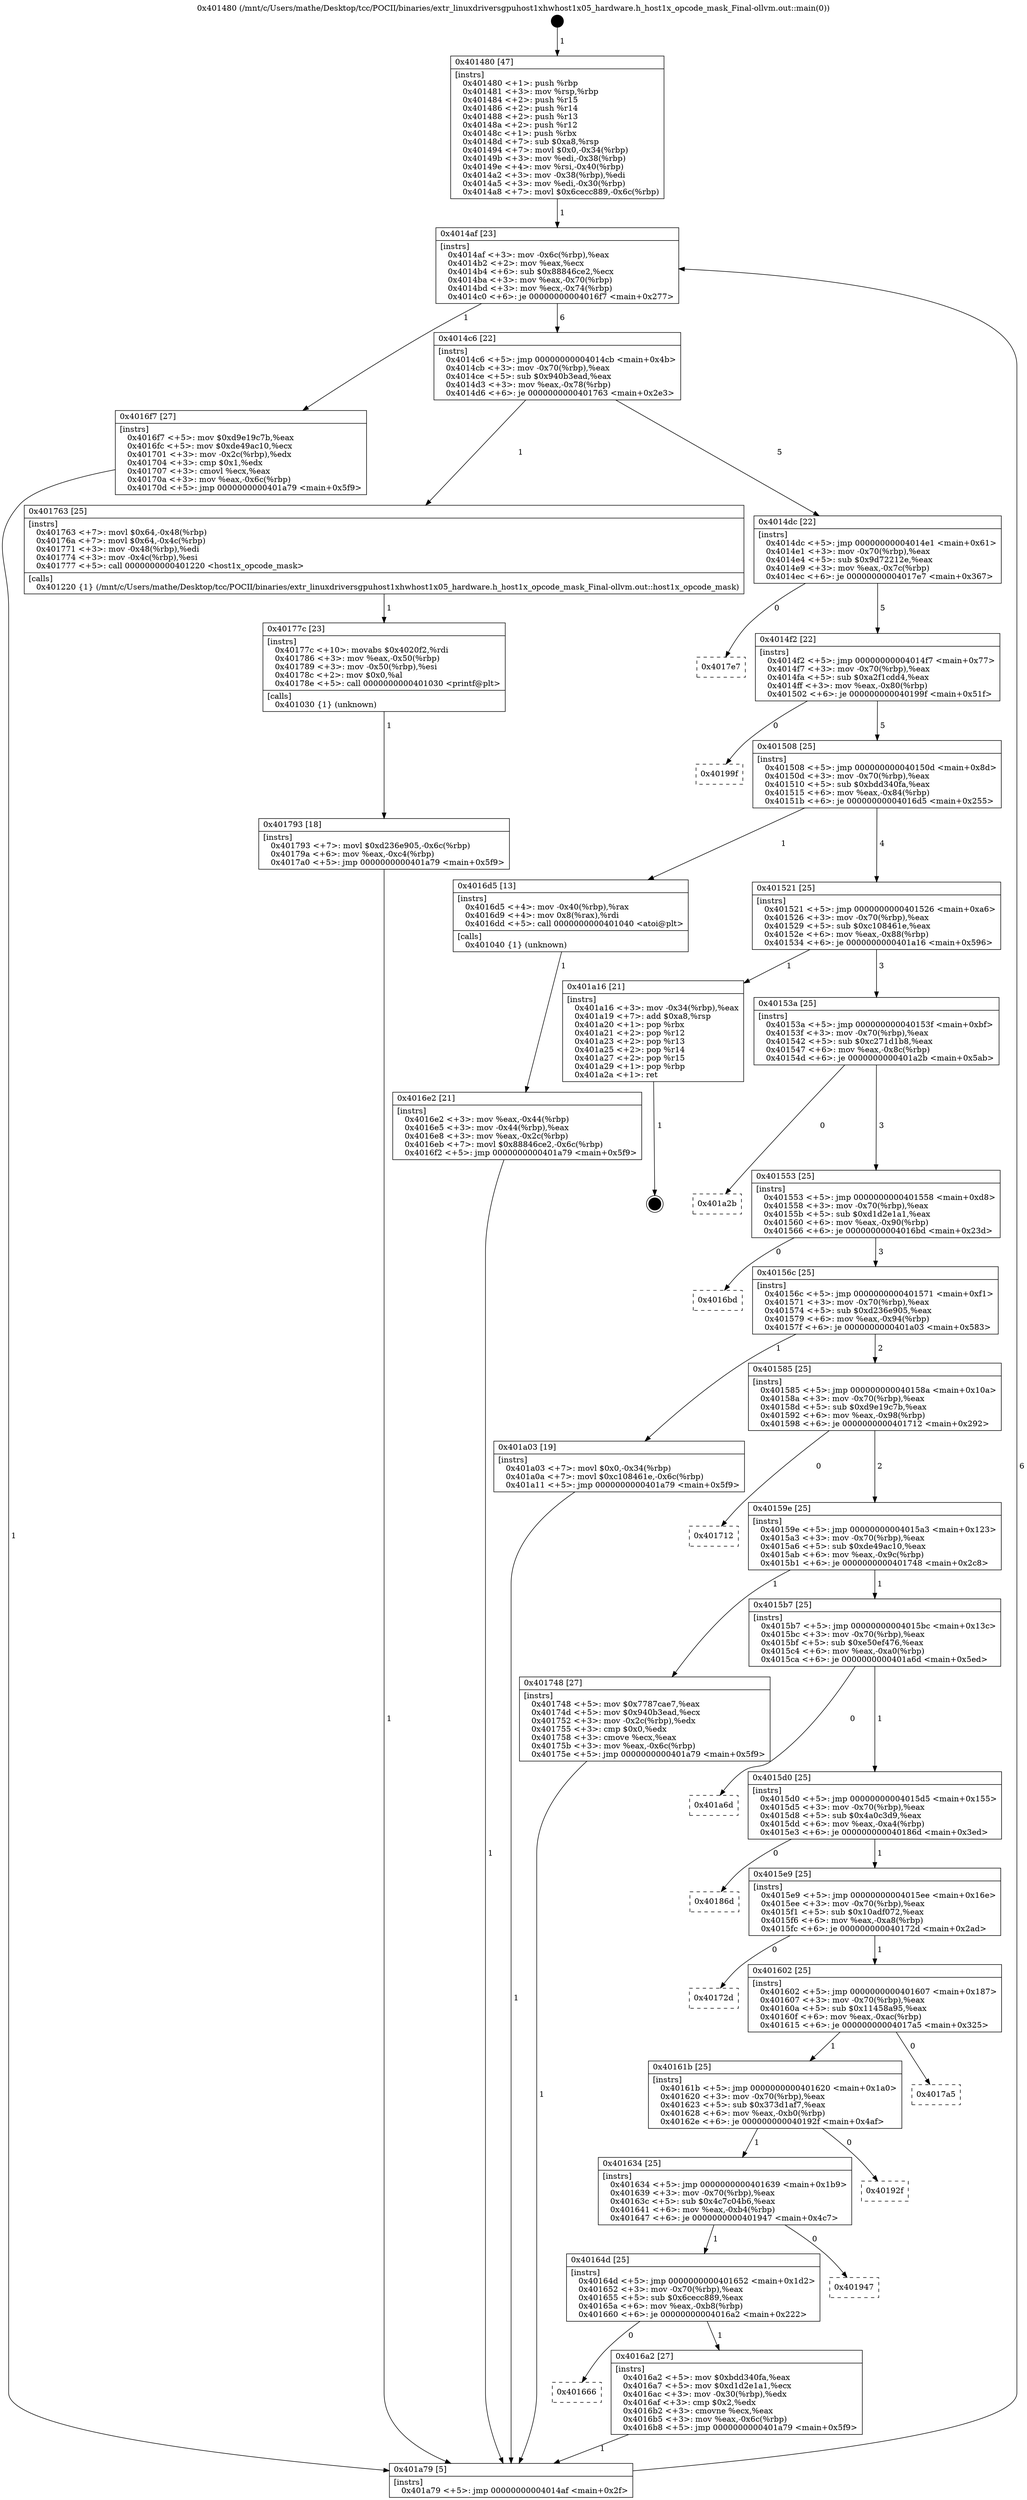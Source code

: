 digraph "0x401480" {
  label = "0x401480 (/mnt/c/Users/mathe/Desktop/tcc/POCII/binaries/extr_linuxdriversgpuhost1xhwhost1x05_hardware.h_host1x_opcode_mask_Final-ollvm.out::main(0))"
  labelloc = "t"
  node[shape=record]

  Entry [label="",width=0.3,height=0.3,shape=circle,fillcolor=black,style=filled]
  "0x4014af" [label="{
     0x4014af [23]\l
     | [instrs]\l
     &nbsp;&nbsp;0x4014af \<+3\>: mov -0x6c(%rbp),%eax\l
     &nbsp;&nbsp;0x4014b2 \<+2\>: mov %eax,%ecx\l
     &nbsp;&nbsp;0x4014b4 \<+6\>: sub $0x88846ce2,%ecx\l
     &nbsp;&nbsp;0x4014ba \<+3\>: mov %eax,-0x70(%rbp)\l
     &nbsp;&nbsp;0x4014bd \<+3\>: mov %ecx,-0x74(%rbp)\l
     &nbsp;&nbsp;0x4014c0 \<+6\>: je 00000000004016f7 \<main+0x277\>\l
  }"]
  "0x4016f7" [label="{
     0x4016f7 [27]\l
     | [instrs]\l
     &nbsp;&nbsp;0x4016f7 \<+5\>: mov $0xd9e19c7b,%eax\l
     &nbsp;&nbsp;0x4016fc \<+5\>: mov $0xde49ac10,%ecx\l
     &nbsp;&nbsp;0x401701 \<+3\>: mov -0x2c(%rbp),%edx\l
     &nbsp;&nbsp;0x401704 \<+3\>: cmp $0x1,%edx\l
     &nbsp;&nbsp;0x401707 \<+3\>: cmovl %ecx,%eax\l
     &nbsp;&nbsp;0x40170a \<+3\>: mov %eax,-0x6c(%rbp)\l
     &nbsp;&nbsp;0x40170d \<+5\>: jmp 0000000000401a79 \<main+0x5f9\>\l
  }"]
  "0x4014c6" [label="{
     0x4014c6 [22]\l
     | [instrs]\l
     &nbsp;&nbsp;0x4014c6 \<+5\>: jmp 00000000004014cb \<main+0x4b\>\l
     &nbsp;&nbsp;0x4014cb \<+3\>: mov -0x70(%rbp),%eax\l
     &nbsp;&nbsp;0x4014ce \<+5\>: sub $0x940b3ead,%eax\l
     &nbsp;&nbsp;0x4014d3 \<+3\>: mov %eax,-0x78(%rbp)\l
     &nbsp;&nbsp;0x4014d6 \<+6\>: je 0000000000401763 \<main+0x2e3\>\l
  }"]
  Exit [label="",width=0.3,height=0.3,shape=circle,fillcolor=black,style=filled,peripheries=2]
  "0x401763" [label="{
     0x401763 [25]\l
     | [instrs]\l
     &nbsp;&nbsp;0x401763 \<+7\>: movl $0x64,-0x48(%rbp)\l
     &nbsp;&nbsp;0x40176a \<+7\>: movl $0x64,-0x4c(%rbp)\l
     &nbsp;&nbsp;0x401771 \<+3\>: mov -0x48(%rbp),%edi\l
     &nbsp;&nbsp;0x401774 \<+3\>: mov -0x4c(%rbp),%esi\l
     &nbsp;&nbsp;0x401777 \<+5\>: call 0000000000401220 \<host1x_opcode_mask\>\l
     | [calls]\l
     &nbsp;&nbsp;0x401220 \{1\} (/mnt/c/Users/mathe/Desktop/tcc/POCII/binaries/extr_linuxdriversgpuhost1xhwhost1x05_hardware.h_host1x_opcode_mask_Final-ollvm.out::host1x_opcode_mask)\l
  }"]
  "0x4014dc" [label="{
     0x4014dc [22]\l
     | [instrs]\l
     &nbsp;&nbsp;0x4014dc \<+5\>: jmp 00000000004014e1 \<main+0x61\>\l
     &nbsp;&nbsp;0x4014e1 \<+3\>: mov -0x70(%rbp),%eax\l
     &nbsp;&nbsp;0x4014e4 \<+5\>: sub $0x9d72212e,%eax\l
     &nbsp;&nbsp;0x4014e9 \<+3\>: mov %eax,-0x7c(%rbp)\l
     &nbsp;&nbsp;0x4014ec \<+6\>: je 00000000004017e7 \<main+0x367\>\l
  }"]
  "0x401793" [label="{
     0x401793 [18]\l
     | [instrs]\l
     &nbsp;&nbsp;0x401793 \<+7\>: movl $0xd236e905,-0x6c(%rbp)\l
     &nbsp;&nbsp;0x40179a \<+6\>: mov %eax,-0xc4(%rbp)\l
     &nbsp;&nbsp;0x4017a0 \<+5\>: jmp 0000000000401a79 \<main+0x5f9\>\l
  }"]
  "0x4017e7" [label="{
     0x4017e7\l
  }", style=dashed]
  "0x4014f2" [label="{
     0x4014f2 [22]\l
     | [instrs]\l
     &nbsp;&nbsp;0x4014f2 \<+5\>: jmp 00000000004014f7 \<main+0x77\>\l
     &nbsp;&nbsp;0x4014f7 \<+3\>: mov -0x70(%rbp),%eax\l
     &nbsp;&nbsp;0x4014fa \<+5\>: sub $0xa2f1cdd4,%eax\l
     &nbsp;&nbsp;0x4014ff \<+3\>: mov %eax,-0x80(%rbp)\l
     &nbsp;&nbsp;0x401502 \<+6\>: je 000000000040199f \<main+0x51f\>\l
  }"]
  "0x40177c" [label="{
     0x40177c [23]\l
     | [instrs]\l
     &nbsp;&nbsp;0x40177c \<+10\>: movabs $0x4020f2,%rdi\l
     &nbsp;&nbsp;0x401786 \<+3\>: mov %eax,-0x50(%rbp)\l
     &nbsp;&nbsp;0x401789 \<+3\>: mov -0x50(%rbp),%esi\l
     &nbsp;&nbsp;0x40178c \<+2\>: mov $0x0,%al\l
     &nbsp;&nbsp;0x40178e \<+5\>: call 0000000000401030 \<printf@plt\>\l
     | [calls]\l
     &nbsp;&nbsp;0x401030 \{1\} (unknown)\l
  }"]
  "0x40199f" [label="{
     0x40199f\l
  }", style=dashed]
  "0x401508" [label="{
     0x401508 [25]\l
     | [instrs]\l
     &nbsp;&nbsp;0x401508 \<+5\>: jmp 000000000040150d \<main+0x8d\>\l
     &nbsp;&nbsp;0x40150d \<+3\>: mov -0x70(%rbp),%eax\l
     &nbsp;&nbsp;0x401510 \<+5\>: sub $0xbdd340fa,%eax\l
     &nbsp;&nbsp;0x401515 \<+6\>: mov %eax,-0x84(%rbp)\l
     &nbsp;&nbsp;0x40151b \<+6\>: je 00000000004016d5 \<main+0x255\>\l
  }"]
  "0x4016e2" [label="{
     0x4016e2 [21]\l
     | [instrs]\l
     &nbsp;&nbsp;0x4016e2 \<+3\>: mov %eax,-0x44(%rbp)\l
     &nbsp;&nbsp;0x4016e5 \<+3\>: mov -0x44(%rbp),%eax\l
     &nbsp;&nbsp;0x4016e8 \<+3\>: mov %eax,-0x2c(%rbp)\l
     &nbsp;&nbsp;0x4016eb \<+7\>: movl $0x88846ce2,-0x6c(%rbp)\l
     &nbsp;&nbsp;0x4016f2 \<+5\>: jmp 0000000000401a79 \<main+0x5f9\>\l
  }"]
  "0x4016d5" [label="{
     0x4016d5 [13]\l
     | [instrs]\l
     &nbsp;&nbsp;0x4016d5 \<+4\>: mov -0x40(%rbp),%rax\l
     &nbsp;&nbsp;0x4016d9 \<+4\>: mov 0x8(%rax),%rdi\l
     &nbsp;&nbsp;0x4016dd \<+5\>: call 0000000000401040 \<atoi@plt\>\l
     | [calls]\l
     &nbsp;&nbsp;0x401040 \{1\} (unknown)\l
  }"]
  "0x401521" [label="{
     0x401521 [25]\l
     | [instrs]\l
     &nbsp;&nbsp;0x401521 \<+5\>: jmp 0000000000401526 \<main+0xa6\>\l
     &nbsp;&nbsp;0x401526 \<+3\>: mov -0x70(%rbp),%eax\l
     &nbsp;&nbsp;0x401529 \<+5\>: sub $0xc108461e,%eax\l
     &nbsp;&nbsp;0x40152e \<+6\>: mov %eax,-0x88(%rbp)\l
     &nbsp;&nbsp;0x401534 \<+6\>: je 0000000000401a16 \<main+0x596\>\l
  }"]
  "0x401480" [label="{
     0x401480 [47]\l
     | [instrs]\l
     &nbsp;&nbsp;0x401480 \<+1\>: push %rbp\l
     &nbsp;&nbsp;0x401481 \<+3\>: mov %rsp,%rbp\l
     &nbsp;&nbsp;0x401484 \<+2\>: push %r15\l
     &nbsp;&nbsp;0x401486 \<+2\>: push %r14\l
     &nbsp;&nbsp;0x401488 \<+2\>: push %r13\l
     &nbsp;&nbsp;0x40148a \<+2\>: push %r12\l
     &nbsp;&nbsp;0x40148c \<+1\>: push %rbx\l
     &nbsp;&nbsp;0x40148d \<+7\>: sub $0xa8,%rsp\l
     &nbsp;&nbsp;0x401494 \<+7\>: movl $0x0,-0x34(%rbp)\l
     &nbsp;&nbsp;0x40149b \<+3\>: mov %edi,-0x38(%rbp)\l
     &nbsp;&nbsp;0x40149e \<+4\>: mov %rsi,-0x40(%rbp)\l
     &nbsp;&nbsp;0x4014a2 \<+3\>: mov -0x38(%rbp),%edi\l
     &nbsp;&nbsp;0x4014a5 \<+3\>: mov %edi,-0x30(%rbp)\l
     &nbsp;&nbsp;0x4014a8 \<+7\>: movl $0x6cecc889,-0x6c(%rbp)\l
  }"]
  "0x401a16" [label="{
     0x401a16 [21]\l
     | [instrs]\l
     &nbsp;&nbsp;0x401a16 \<+3\>: mov -0x34(%rbp),%eax\l
     &nbsp;&nbsp;0x401a19 \<+7\>: add $0xa8,%rsp\l
     &nbsp;&nbsp;0x401a20 \<+1\>: pop %rbx\l
     &nbsp;&nbsp;0x401a21 \<+2\>: pop %r12\l
     &nbsp;&nbsp;0x401a23 \<+2\>: pop %r13\l
     &nbsp;&nbsp;0x401a25 \<+2\>: pop %r14\l
     &nbsp;&nbsp;0x401a27 \<+2\>: pop %r15\l
     &nbsp;&nbsp;0x401a29 \<+1\>: pop %rbp\l
     &nbsp;&nbsp;0x401a2a \<+1\>: ret\l
  }"]
  "0x40153a" [label="{
     0x40153a [25]\l
     | [instrs]\l
     &nbsp;&nbsp;0x40153a \<+5\>: jmp 000000000040153f \<main+0xbf\>\l
     &nbsp;&nbsp;0x40153f \<+3\>: mov -0x70(%rbp),%eax\l
     &nbsp;&nbsp;0x401542 \<+5\>: sub $0xc271d1b8,%eax\l
     &nbsp;&nbsp;0x401547 \<+6\>: mov %eax,-0x8c(%rbp)\l
     &nbsp;&nbsp;0x40154d \<+6\>: je 0000000000401a2b \<main+0x5ab\>\l
  }"]
  "0x401a79" [label="{
     0x401a79 [5]\l
     | [instrs]\l
     &nbsp;&nbsp;0x401a79 \<+5\>: jmp 00000000004014af \<main+0x2f\>\l
  }"]
  "0x401a2b" [label="{
     0x401a2b\l
  }", style=dashed]
  "0x401553" [label="{
     0x401553 [25]\l
     | [instrs]\l
     &nbsp;&nbsp;0x401553 \<+5\>: jmp 0000000000401558 \<main+0xd8\>\l
     &nbsp;&nbsp;0x401558 \<+3\>: mov -0x70(%rbp),%eax\l
     &nbsp;&nbsp;0x40155b \<+5\>: sub $0xd1d2e1a1,%eax\l
     &nbsp;&nbsp;0x401560 \<+6\>: mov %eax,-0x90(%rbp)\l
     &nbsp;&nbsp;0x401566 \<+6\>: je 00000000004016bd \<main+0x23d\>\l
  }"]
  "0x401666" [label="{
     0x401666\l
  }", style=dashed]
  "0x4016bd" [label="{
     0x4016bd\l
  }", style=dashed]
  "0x40156c" [label="{
     0x40156c [25]\l
     | [instrs]\l
     &nbsp;&nbsp;0x40156c \<+5\>: jmp 0000000000401571 \<main+0xf1\>\l
     &nbsp;&nbsp;0x401571 \<+3\>: mov -0x70(%rbp),%eax\l
     &nbsp;&nbsp;0x401574 \<+5\>: sub $0xd236e905,%eax\l
     &nbsp;&nbsp;0x401579 \<+6\>: mov %eax,-0x94(%rbp)\l
     &nbsp;&nbsp;0x40157f \<+6\>: je 0000000000401a03 \<main+0x583\>\l
  }"]
  "0x4016a2" [label="{
     0x4016a2 [27]\l
     | [instrs]\l
     &nbsp;&nbsp;0x4016a2 \<+5\>: mov $0xbdd340fa,%eax\l
     &nbsp;&nbsp;0x4016a7 \<+5\>: mov $0xd1d2e1a1,%ecx\l
     &nbsp;&nbsp;0x4016ac \<+3\>: mov -0x30(%rbp),%edx\l
     &nbsp;&nbsp;0x4016af \<+3\>: cmp $0x2,%edx\l
     &nbsp;&nbsp;0x4016b2 \<+3\>: cmovne %ecx,%eax\l
     &nbsp;&nbsp;0x4016b5 \<+3\>: mov %eax,-0x6c(%rbp)\l
     &nbsp;&nbsp;0x4016b8 \<+5\>: jmp 0000000000401a79 \<main+0x5f9\>\l
  }"]
  "0x401a03" [label="{
     0x401a03 [19]\l
     | [instrs]\l
     &nbsp;&nbsp;0x401a03 \<+7\>: movl $0x0,-0x34(%rbp)\l
     &nbsp;&nbsp;0x401a0a \<+7\>: movl $0xc108461e,-0x6c(%rbp)\l
     &nbsp;&nbsp;0x401a11 \<+5\>: jmp 0000000000401a79 \<main+0x5f9\>\l
  }"]
  "0x401585" [label="{
     0x401585 [25]\l
     | [instrs]\l
     &nbsp;&nbsp;0x401585 \<+5\>: jmp 000000000040158a \<main+0x10a\>\l
     &nbsp;&nbsp;0x40158a \<+3\>: mov -0x70(%rbp),%eax\l
     &nbsp;&nbsp;0x40158d \<+5\>: sub $0xd9e19c7b,%eax\l
     &nbsp;&nbsp;0x401592 \<+6\>: mov %eax,-0x98(%rbp)\l
     &nbsp;&nbsp;0x401598 \<+6\>: je 0000000000401712 \<main+0x292\>\l
  }"]
  "0x40164d" [label="{
     0x40164d [25]\l
     | [instrs]\l
     &nbsp;&nbsp;0x40164d \<+5\>: jmp 0000000000401652 \<main+0x1d2\>\l
     &nbsp;&nbsp;0x401652 \<+3\>: mov -0x70(%rbp),%eax\l
     &nbsp;&nbsp;0x401655 \<+5\>: sub $0x6cecc889,%eax\l
     &nbsp;&nbsp;0x40165a \<+6\>: mov %eax,-0xb8(%rbp)\l
     &nbsp;&nbsp;0x401660 \<+6\>: je 00000000004016a2 \<main+0x222\>\l
  }"]
  "0x401712" [label="{
     0x401712\l
  }", style=dashed]
  "0x40159e" [label="{
     0x40159e [25]\l
     | [instrs]\l
     &nbsp;&nbsp;0x40159e \<+5\>: jmp 00000000004015a3 \<main+0x123\>\l
     &nbsp;&nbsp;0x4015a3 \<+3\>: mov -0x70(%rbp),%eax\l
     &nbsp;&nbsp;0x4015a6 \<+5\>: sub $0xde49ac10,%eax\l
     &nbsp;&nbsp;0x4015ab \<+6\>: mov %eax,-0x9c(%rbp)\l
     &nbsp;&nbsp;0x4015b1 \<+6\>: je 0000000000401748 \<main+0x2c8\>\l
  }"]
  "0x401947" [label="{
     0x401947\l
  }", style=dashed]
  "0x401748" [label="{
     0x401748 [27]\l
     | [instrs]\l
     &nbsp;&nbsp;0x401748 \<+5\>: mov $0x7787cae7,%eax\l
     &nbsp;&nbsp;0x40174d \<+5\>: mov $0x940b3ead,%ecx\l
     &nbsp;&nbsp;0x401752 \<+3\>: mov -0x2c(%rbp),%edx\l
     &nbsp;&nbsp;0x401755 \<+3\>: cmp $0x0,%edx\l
     &nbsp;&nbsp;0x401758 \<+3\>: cmove %ecx,%eax\l
     &nbsp;&nbsp;0x40175b \<+3\>: mov %eax,-0x6c(%rbp)\l
     &nbsp;&nbsp;0x40175e \<+5\>: jmp 0000000000401a79 \<main+0x5f9\>\l
  }"]
  "0x4015b7" [label="{
     0x4015b7 [25]\l
     | [instrs]\l
     &nbsp;&nbsp;0x4015b7 \<+5\>: jmp 00000000004015bc \<main+0x13c\>\l
     &nbsp;&nbsp;0x4015bc \<+3\>: mov -0x70(%rbp),%eax\l
     &nbsp;&nbsp;0x4015bf \<+5\>: sub $0xe50ef476,%eax\l
     &nbsp;&nbsp;0x4015c4 \<+6\>: mov %eax,-0xa0(%rbp)\l
     &nbsp;&nbsp;0x4015ca \<+6\>: je 0000000000401a6d \<main+0x5ed\>\l
  }"]
  "0x401634" [label="{
     0x401634 [25]\l
     | [instrs]\l
     &nbsp;&nbsp;0x401634 \<+5\>: jmp 0000000000401639 \<main+0x1b9\>\l
     &nbsp;&nbsp;0x401639 \<+3\>: mov -0x70(%rbp),%eax\l
     &nbsp;&nbsp;0x40163c \<+5\>: sub $0x4c7c04b6,%eax\l
     &nbsp;&nbsp;0x401641 \<+6\>: mov %eax,-0xb4(%rbp)\l
     &nbsp;&nbsp;0x401647 \<+6\>: je 0000000000401947 \<main+0x4c7\>\l
  }"]
  "0x401a6d" [label="{
     0x401a6d\l
  }", style=dashed]
  "0x4015d0" [label="{
     0x4015d0 [25]\l
     | [instrs]\l
     &nbsp;&nbsp;0x4015d0 \<+5\>: jmp 00000000004015d5 \<main+0x155\>\l
     &nbsp;&nbsp;0x4015d5 \<+3\>: mov -0x70(%rbp),%eax\l
     &nbsp;&nbsp;0x4015d8 \<+5\>: sub $0x4a0c3d9,%eax\l
     &nbsp;&nbsp;0x4015dd \<+6\>: mov %eax,-0xa4(%rbp)\l
     &nbsp;&nbsp;0x4015e3 \<+6\>: je 000000000040186d \<main+0x3ed\>\l
  }"]
  "0x40192f" [label="{
     0x40192f\l
  }", style=dashed]
  "0x40186d" [label="{
     0x40186d\l
  }", style=dashed]
  "0x4015e9" [label="{
     0x4015e9 [25]\l
     | [instrs]\l
     &nbsp;&nbsp;0x4015e9 \<+5\>: jmp 00000000004015ee \<main+0x16e\>\l
     &nbsp;&nbsp;0x4015ee \<+3\>: mov -0x70(%rbp),%eax\l
     &nbsp;&nbsp;0x4015f1 \<+5\>: sub $0x10adf072,%eax\l
     &nbsp;&nbsp;0x4015f6 \<+6\>: mov %eax,-0xa8(%rbp)\l
     &nbsp;&nbsp;0x4015fc \<+6\>: je 000000000040172d \<main+0x2ad\>\l
  }"]
  "0x40161b" [label="{
     0x40161b [25]\l
     | [instrs]\l
     &nbsp;&nbsp;0x40161b \<+5\>: jmp 0000000000401620 \<main+0x1a0\>\l
     &nbsp;&nbsp;0x401620 \<+3\>: mov -0x70(%rbp),%eax\l
     &nbsp;&nbsp;0x401623 \<+5\>: sub $0x373d1af7,%eax\l
     &nbsp;&nbsp;0x401628 \<+6\>: mov %eax,-0xb0(%rbp)\l
     &nbsp;&nbsp;0x40162e \<+6\>: je 000000000040192f \<main+0x4af\>\l
  }"]
  "0x40172d" [label="{
     0x40172d\l
  }", style=dashed]
  "0x401602" [label="{
     0x401602 [25]\l
     | [instrs]\l
     &nbsp;&nbsp;0x401602 \<+5\>: jmp 0000000000401607 \<main+0x187\>\l
     &nbsp;&nbsp;0x401607 \<+3\>: mov -0x70(%rbp),%eax\l
     &nbsp;&nbsp;0x40160a \<+5\>: sub $0x11458a95,%eax\l
     &nbsp;&nbsp;0x40160f \<+6\>: mov %eax,-0xac(%rbp)\l
     &nbsp;&nbsp;0x401615 \<+6\>: je 00000000004017a5 \<main+0x325\>\l
  }"]
  "0x4017a5" [label="{
     0x4017a5\l
  }", style=dashed]
  Entry -> "0x401480" [label=" 1"]
  "0x4014af" -> "0x4016f7" [label=" 1"]
  "0x4014af" -> "0x4014c6" [label=" 6"]
  "0x401a16" -> Exit [label=" 1"]
  "0x4014c6" -> "0x401763" [label=" 1"]
  "0x4014c6" -> "0x4014dc" [label=" 5"]
  "0x401a03" -> "0x401a79" [label=" 1"]
  "0x4014dc" -> "0x4017e7" [label=" 0"]
  "0x4014dc" -> "0x4014f2" [label=" 5"]
  "0x401793" -> "0x401a79" [label=" 1"]
  "0x4014f2" -> "0x40199f" [label=" 0"]
  "0x4014f2" -> "0x401508" [label=" 5"]
  "0x40177c" -> "0x401793" [label=" 1"]
  "0x401508" -> "0x4016d5" [label=" 1"]
  "0x401508" -> "0x401521" [label=" 4"]
  "0x401763" -> "0x40177c" [label=" 1"]
  "0x401521" -> "0x401a16" [label=" 1"]
  "0x401521" -> "0x40153a" [label=" 3"]
  "0x401748" -> "0x401a79" [label=" 1"]
  "0x40153a" -> "0x401a2b" [label=" 0"]
  "0x40153a" -> "0x401553" [label=" 3"]
  "0x4016f7" -> "0x401a79" [label=" 1"]
  "0x401553" -> "0x4016bd" [label=" 0"]
  "0x401553" -> "0x40156c" [label=" 3"]
  "0x4016e2" -> "0x401a79" [label=" 1"]
  "0x40156c" -> "0x401a03" [label=" 1"]
  "0x40156c" -> "0x401585" [label=" 2"]
  "0x4016d5" -> "0x4016e2" [label=" 1"]
  "0x401585" -> "0x401712" [label=" 0"]
  "0x401585" -> "0x40159e" [label=" 2"]
  "0x401480" -> "0x4014af" [label=" 1"]
  "0x40159e" -> "0x401748" [label=" 1"]
  "0x40159e" -> "0x4015b7" [label=" 1"]
  "0x4016a2" -> "0x401a79" [label=" 1"]
  "0x4015b7" -> "0x401a6d" [label=" 0"]
  "0x4015b7" -> "0x4015d0" [label=" 1"]
  "0x40164d" -> "0x4016a2" [label=" 1"]
  "0x4015d0" -> "0x40186d" [label=" 0"]
  "0x4015d0" -> "0x4015e9" [label=" 1"]
  "0x401a79" -> "0x4014af" [label=" 6"]
  "0x4015e9" -> "0x40172d" [label=" 0"]
  "0x4015e9" -> "0x401602" [label=" 1"]
  "0x401634" -> "0x401947" [label=" 0"]
  "0x401602" -> "0x4017a5" [label=" 0"]
  "0x401602" -> "0x40161b" [label=" 1"]
  "0x401634" -> "0x40164d" [label=" 1"]
  "0x40161b" -> "0x40192f" [label=" 0"]
  "0x40161b" -> "0x401634" [label=" 1"]
  "0x40164d" -> "0x401666" [label=" 0"]
}
